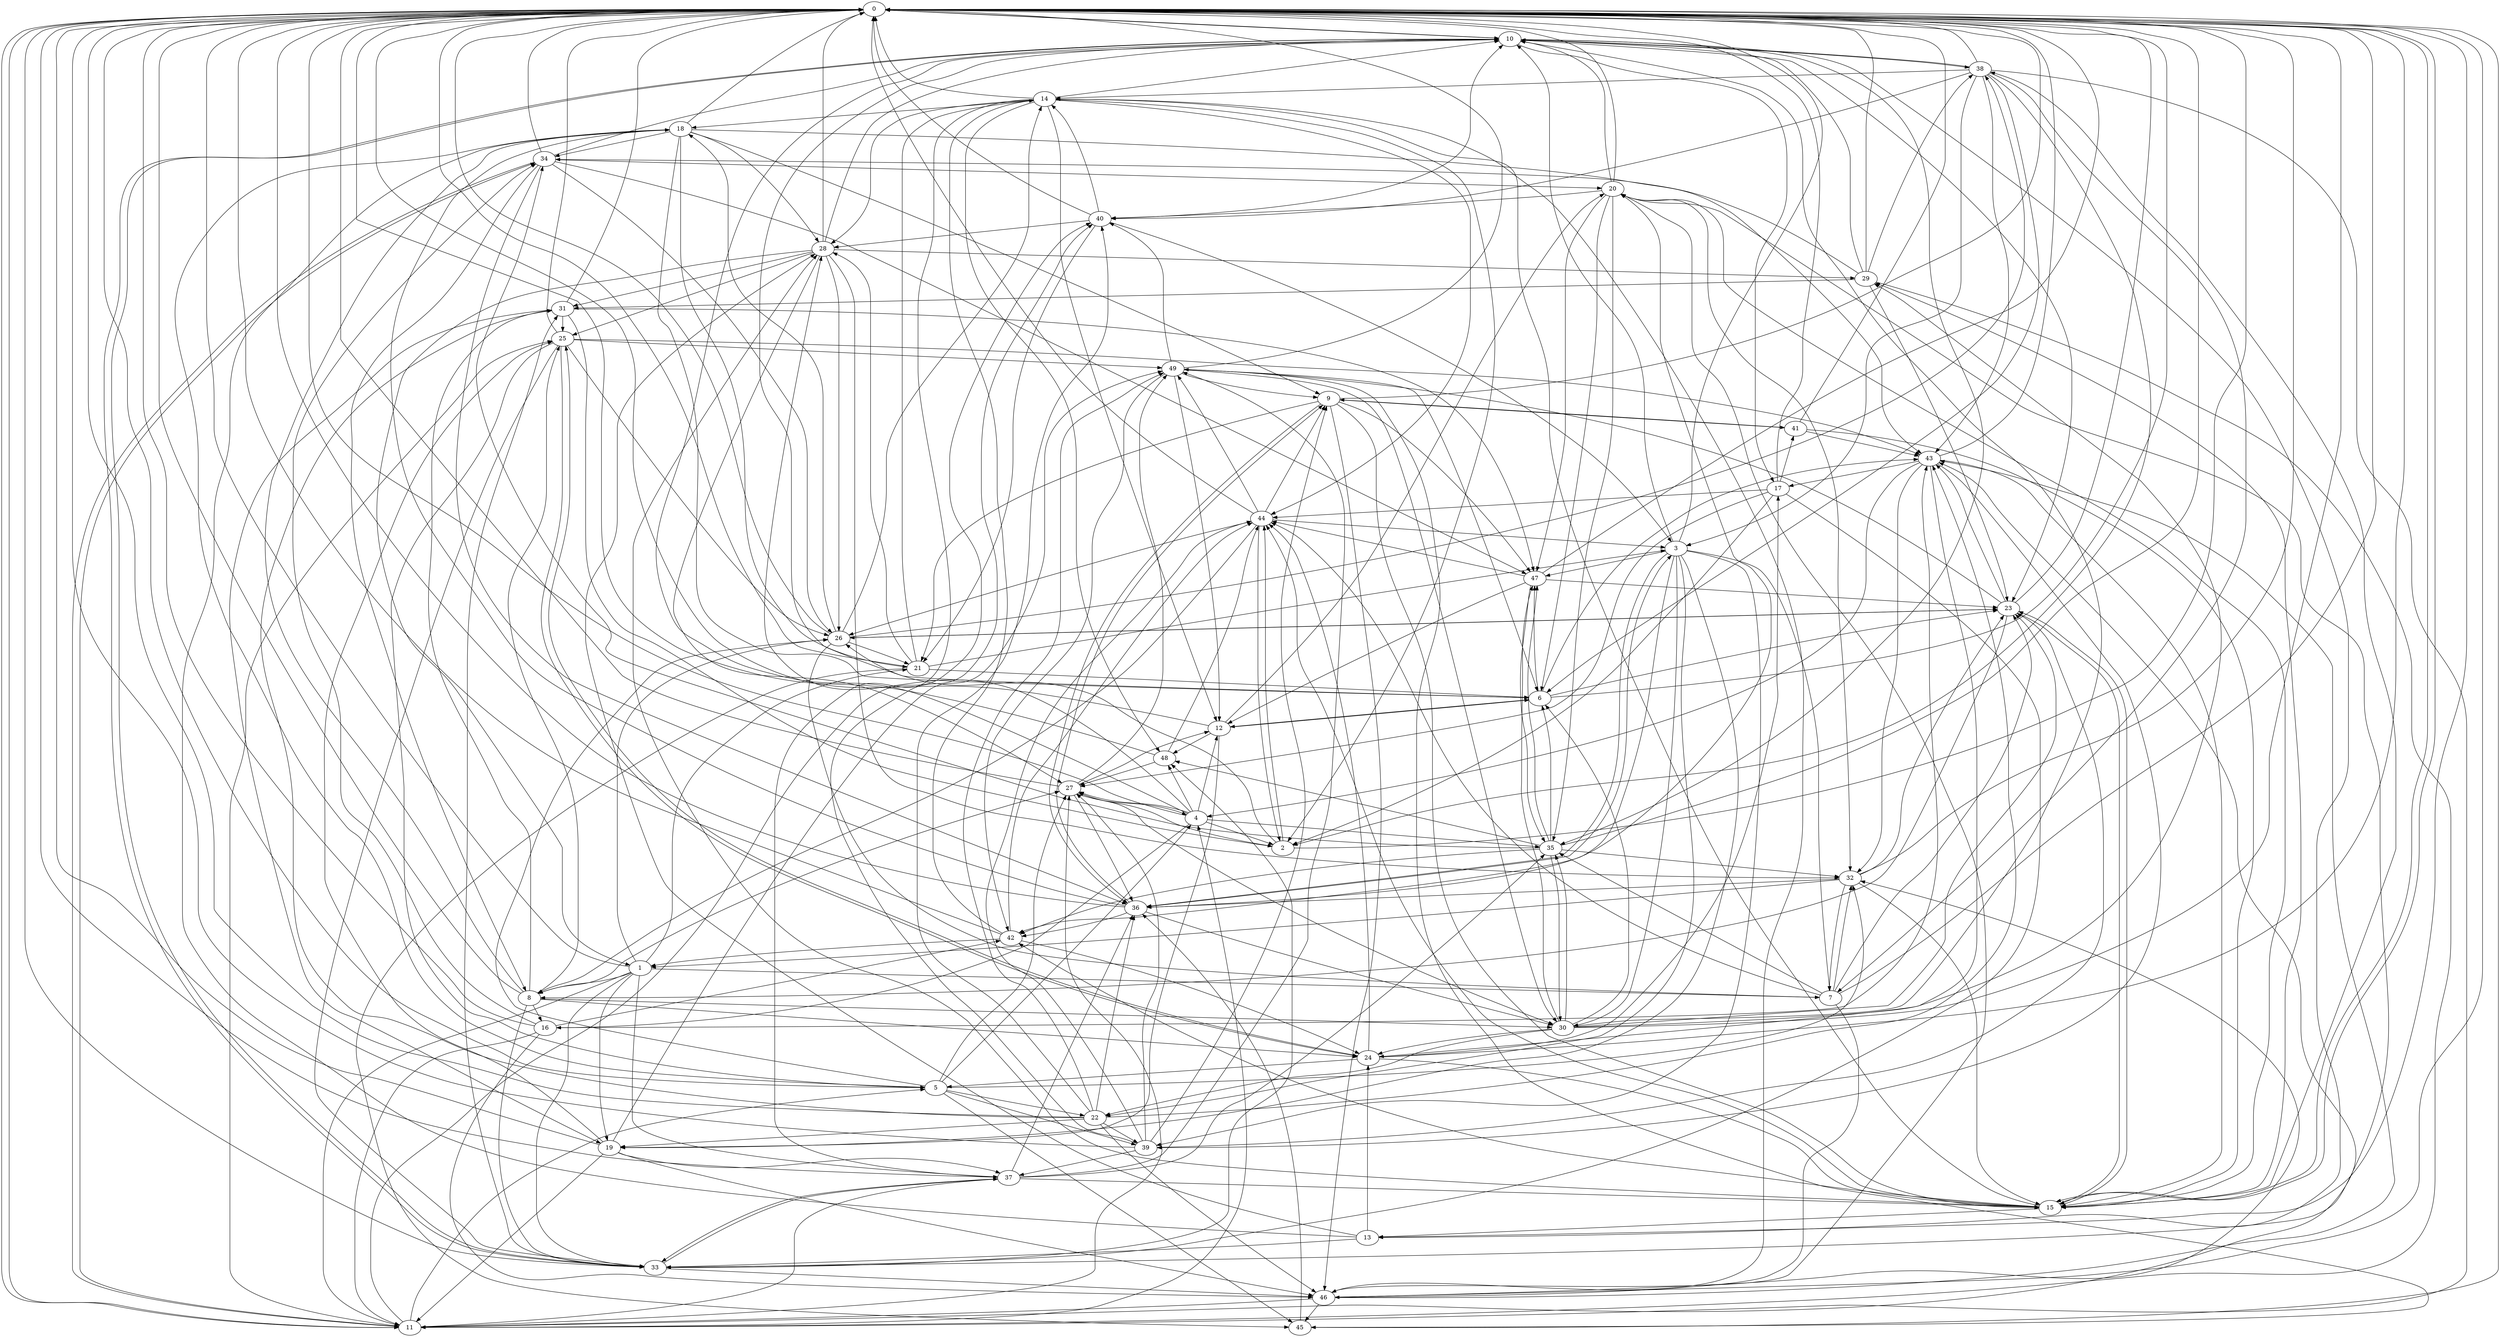 strict digraph "" {
	0	 [component_delay=3];
	10	 [component_delay=3];
	0 -> 10	 [wire_delay=1];
	11	 [component_delay=3];
	0 -> 11	 [wire_delay=1];
	15	 [component_delay=3];
	0 -> 15	 [wire_delay=1];
	1	 [component_delay=3];
	1 -> 0	 [wire_delay=1];
	7	 [component_delay=3];
	1 -> 7	 [wire_delay=1];
	8	 [component_delay=3];
	1 -> 8	 [wire_delay=1];
	1 -> 11	 [wire_delay=1];
	19	 [component_delay=3];
	1 -> 19	 [wire_delay=1];
	21	 [component_delay=3];
	1 -> 21	 [wire_delay=1];
	26	 [component_delay=3];
	1 -> 26	 [wire_delay=1];
	33	 [component_delay=3];
	1 -> 33	 [wire_delay=1];
	37	 [component_delay=3];
	1 -> 37	 [wire_delay=1];
	2	 [component_delay=3];
	2 -> 0	 [wire_delay=1];
	2 -> 26	 [wire_delay=1];
	27	 [component_delay=3];
	2 -> 27	 [wire_delay=1];
	44	 [component_delay=3];
	2 -> 44	 [wire_delay=1];
	3	 [component_delay=3];
	3 -> 0	 [wire_delay=1];
	3 -> 7	 [wire_delay=1];
	3 -> 10	 [wire_delay=1];
	3 -> 19	 [wire_delay=1];
	22	 [component_delay=3];
	3 -> 22	 [wire_delay=1];
	30	 [component_delay=3];
	3 -> 30	 [wire_delay=1];
	36	 [component_delay=3];
	3 -> 36	 [wire_delay=1];
	39	 [component_delay=3];
	3 -> 39	 [wire_delay=1];
	42	 [component_delay=3];
	3 -> 42	 [wire_delay=1];
	47	 [component_delay=3];
	3 -> 47	 [wire_delay=1];
	4	 [component_delay=3];
	4 -> 0	 [wire_delay=1];
	4 -> 2	 [wire_delay=1];
	4 -> 10	 [wire_delay=1];
	12	 [component_delay=3];
	4 -> 12	 [wire_delay=1];
	16	 [component_delay=3];
	4 -> 16	 [wire_delay=1];
	4 -> 27	 [wire_delay=1];
	28	 [component_delay=3];
	4 -> 28	 [wire_delay=1];
	35	 [component_delay=3];
	4 -> 35	 [wire_delay=1];
	48	 [component_delay=3];
	4 -> 48	 [wire_delay=1];
	5	 [component_delay=3];
	5 -> 0	 [wire_delay=1];
	5 -> 4	 [wire_delay=1];
	5 -> 22	 [wire_delay=1];
	5 -> 26	 [wire_delay=1];
	5 -> 27	 [wire_delay=1];
	32	 [component_delay=3];
	5 -> 32	 [wire_delay=1];
	5 -> 39	 [wire_delay=1];
	45	 [component_delay=3];
	5 -> 45	 [wire_delay=1];
	6	 [component_delay=3];
	6 -> 0	 [wire_delay=1];
	6 -> 12	 [wire_delay=1];
	23	 [component_delay=3];
	6 -> 23	 [wire_delay=1];
	43	 [component_delay=3];
	6 -> 43	 [wire_delay=1];
	6 -> 47	 [wire_delay=1];
	7 -> 0	 [wire_delay=1];
	7 -> 23	 [wire_delay=1];
	7 -> 32	 [wire_delay=1];
	7 -> 35	 [wire_delay=1];
	7 -> 44	 [wire_delay=1];
	46	 [component_delay=3];
	7 -> 46	 [wire_delay=1];
	8 -> 0	 [wire_delay=1];
	8 -> 16	 [wire_delay=1];
	18	 [component_delay=3];
	8 -> 18	 [wire_delay=1];
	24	 [component_delay=3];
	8 -> 24	 [wire_delay=1];
	25	 [component_delay=3];
	8 -> 25	 [wire_delay=1];
	8 -> 27	 [wire_delay=1];
	8 -> 30	 [wire_delay=1];
	31	 [component_delay=3];
	8 -> 31	 [wire_delay=1];
	8 -> 33	 [wire_delay=1];
	9	 [component_delay=3];
	9 -> 0	 [wire_delay=1];
	9 -> 15	 [wire_delay=1];
	9 -> 21	 [wire_delay=1];
	9 -> 36	 [wire_delay=1];
	41	 [component_delay=3];
	9 -> 41	 [wire_delay=1];
	9 -> 46	 [wire_delay=1];
	9 -> 47	 [wire_delay=1];
	10 -> 0	 [wire_delay=1];
	10 -> 6	 [wire_delay=1];
	13	 [component_delay=3];
	10 -> 13	 [wire_delay=1];
	17	 [component_delay=3];
	10 -> 17	 [wire_delay=1];
	10 -> 23	 [wire_delay=1];
	10 -> 33	 [wire_delay=1];
	10 -> 35	 [wire_delay=1];
	38	 [component_delay=3];
	10 -> 38	 [wire_delay=1];
	11 -> 0	 [wire_delay=1];
	11 -> 4	 [wire_delay=1];
	11 -> 5	 [wire_delay=1];
	11 -> 25	 [wire_delay=1];
	11 -> 27	 [wire_delay=1];
	34	 [component_delay=3];
	11 -> 34	 [wire_delay=1];
	11 -> 37	 [wire_delay=1];
	40	 [component_delay=3];
	11 -> 40	 [wire_delay=1];
	11 -> 43	 [wire_delay=1];
	12 -> 0	 [wire_delay=1];
	12 -> 6	 [wire_delay=1];
	12 -> 19	 [wire_delay=1];
	20	 [component_delay=3];
	12 -> 20	 [wire_delay=1];
	12 -> 48	 [wire_delay=1];
	13 -> 0	 [wire_delay=1];
	13 -> 18	 [wire_delay=1];
	13 -> 24	 [wire_delay=1];
	13 -> 28	 [wire_delay=1];
	13 -> 33	 [wire_delay=1];
	14	 [component_delay=3];
	14 -> 0	 [wire_delay=1];
	14 -> 2	 [wire_delay=1];
	14 -> 10	 [wire_delay=1];
	14 -> 12	 [wire_delay=1];
	14 -> 18	 [wire_delay=1];
	14 -> 28	 [wire_delay=1];
	14 -> 37	 [wire_delay=1];
	14 -> 44	 [wire_delay=1];
	14 -> 46	 [wire_delay=1];
	14 -> 48	 [wire_delay=1];
	15 -> 0	 [wire_delay=1];
	15 -> 13	 [wire_delay=1];
	15 -> 14	 [wire_delay=1];
	15 -> 23	 [wire_delay=1];
	15 -> 28	 [wire_delay=1];
	29	 [component_delay=3];
	15 -> 29	 [wire_delay=1];
	15 -> 38	 [wire_delay=1];
	15 -> 42	 [wire_delay=1];
	15 -> 44	 [wire_delay=1];
	16 -> 0	 [wire_delay=1];
	16 -> 11	 [wire_delay=1];
	16 -> 34	 [wire_delay=1];
	16 -> 42	 [wire_delay=1];
	16 -> 43	 [wire_delay=1];
	16 -> 46	 [wire_delay=1];
	17 -> 0	 [wire_delay=1];
	17 -> 2	 [wire_delay=1];
	17 -> 27	 [wire_delay=1];
	17 -> 33	 [wire_delay=1];
	17 -> 41	 [wire_delay=1];
	17 -> 44	 [wire_delay=1];
	18 -> 0	 [wire_delay=1];
	18 -> 5	 [wire_delay=1];
	18 -> 6	 [wire_delay=1];
	18 -> 9	 [wire_delay=1];
	18 -> 21	 [wire_delay=1];
	18 -> 28	 [wire_delay=1];
	18 -> 34	 [wire_delay=1];
	18 -> 43	 [wire_delay=1];
	19 -> 0	 [wire_delay=1];
	19 -> 11	 [wire_delay=1];
	19 -> 25	 [wire_delay=1];
	19 -> 37	 [wire_delay=1];
	19 -> 46	 [wire_delay=1];
	49	 [component_delay=3];
	19 -> 49	 [wire_delay=1];
	20 -> 0	 [wire_delay=1];
	20 -> 6	 [wire_delay=1];
	20 -> 10	 [wire_delay=1];
	20 -> 15	 [wire_delay=1];
	20 -> 32	 [wire_delay=1];
	20 -> 33	 [wire_delay=1];
	20 -> 35	 [wire_delay=1];
	20 -> 40	 [wire_delay=1];
	20 -> 47	 [wire_delay=1];
	21 -> 0	 [wire_delay=1];
	21 -> 3	 [wire_delay=1];
	21 -> 6	 [wire_delay=1];
	21 -> 14	 [wire_delay=1];
	21 -> 28	 [wire_delay=1];
	21 -> 45	 [wire_delay=1];
	22 -> 0	 [wire_delay=1];
	22 -> 19	 [wire_delay=1];
	22 -> 31	 [wire_delay=1];
	22 -> 36	 [wire_delay=1];
	22 -> 39	 [wire_delay=1];
	22 -> 40	 [wire_delay=1];
	22 -> 43	 [wire_delay=1];
	22 -> 46	 [wire_delay=1];
	22 -> 49	 [wire_delay=1];
	23 -> 0	 [wire_delay=1];
	23 -> 8	 [wire_delay=1];
	23 -> 15	 [wire_delay=1];
	23 -> 26	 [wire_delay=1];
	23 -> 43	 [wire_delay=1];
	23 -> 49	 [wire_delay=1];
	24 -> 0	 [wire_delay=1];
	24 -> 5	 [wire_delay=1];
	24 -> 15	 [wire_delay=1];
	24 -> 17	 [wire_delay=1];
	24 -> 25	 [wire_delay=1];
	24 -> 44	 [wire_delay=1];
	25 -> 0	 [wire_delay=1];
	25 -> 5	 [wire_delay=1];
	25 -> 24	 [wire_delay=1];
	25 -> 26	 [wire_delay=1];
	25 -> 33	 [wire_delay=1];
	25 -> 43	 [wire_delay=1];
	25 -> 49	 [wire_delay=1];
	26 -> 0	 [wire_delay=1];
	26 -> 7	 [wire_delay=1];
	26 -> 14	 [wire_delay=1];
	26 -> 18	 [wire_delay=1];
	26 -> 21	 [wire_delay=1];
	26 -> 23	 [wire_delay=1];
	26 -> 38	 [wire_delay=1];
	27 -> 0	 [wire_delay=1];
	27 -> 4	 [wire_delay=1];
	27 -> 12	 [wire_delay=1];
	27 -> 30	 [wire_delay=1];
	27 -> 36	 [wire_delay=1];
	27 -> 49	 [wire_delay=1];
	28 -> 0	 [wire_delay=1];
	28 -> 1	 [wire_delay=1];
	28 -> 10	 [wire_delay=1];
	28 -> 25	 [wire_delay=1];
	28 -> 26	 [wire_delay=1];
	28 -> 27	 [wire_delay=1];
	28 -> 29	 [wire_delay=1];
	28 -> 31	 [wire_delay=1];
	28 -> 32	 [wire_delay=1];
	29 -> 0	 [wire_delay=1];
	29 -> 10	 [wire_delay=1];
	29 -> 11	 [wire_delay=1];
	29 -> 23	 [wire_delay=1];
	29 -> 31	 [wire_delay=1];
	29 -> 34	 [wire_delay=1];
	29 -> 38	 [wire_delay=1];
	30 -> 0	 [wire_delay=1];
	30 -> 6	 [wire_delay=1];
	30 -> 10	 [wire_delay=1];
	30 -> 22	 [wire_delay=1];
	30 -> 23	 [wire_delay=1];
	30 -> 24	 [wire_delay=1];
	30 -> 29	 [wire_delay=1];
	30 -> 35	 [wire_delay=1];
	30 -> 47	 [wire_delay=1];
	31 -> 0	 [wire_delay=1];
	31 -> 2	 [wire_delay=1];
	31 -> 19	 [wire_delay=1];
	31 -> 25	 [wire_delay=1];
	31 -> 47	 [wire_delay=1];
	32 -> 0	 [wire_delay=1];
	32 -> 1	 [wire_delay=1];
	32 -> 7	 [wire_delay=1];
	32 -> 15	 [wire_delay=1];
	32 -> 23	 [wire_delay=1];
	32 -> 36	 [wire_delay=1];
	33 -> 0	 [wire_delay=1];
	33 -> 10	 [wire_delay=1];
	33 -> 31	 [wire_delay=1];
	33 -> 37	 [wire_delay=1];
	33 -> 46	 [wire_delay=1];
	33 -> 48	 [wire_delay=1];
	34 -> 0	 [wire_delay=1];
	34 -> 8	 [wire_delay=1];
	34 -> 10	 [wire_delay=1];
	34 -> 11	 [wire_delay=1];
	34 -> 20	 [wire_delay=1];
	34 -> 26	 [wire_delay=1];
	34 -> 36	 [wire_delay=1];
	34 -> 47	 [wire_delay=1];
	35 -> 0	 [wire_delay=1];
	35 -> 6	 [wire_delay=1];
	35 -> 30	 [wire_delay=1];
	35 -> 32	 [wire_delay=1];
	35 -> 34	 [wire_delay=1];
	35 -> 42	 [wire_delay=1];
	35 -> 47	 [wire_delay=1];
	35 -> 48	 [wire_delay=1];
	36 -> 0	 [wire_delay=1];
	36 -> 3	 [wire_delay=1];
	36 -> 9	 [wire_delay=1];
	36 -> 18	 [wire_delay=1];
	36 -> 20	 [wire_delay=1];
	36 -> 30	 [wire_delay=1];
	36 -> 42	 [wire_delay=1];
	37 -> 0	 [wire_delay=1];
	37 -> 15	 [wire_delay=1];
	37 -> 33	 [wire_delay=1];
	37 -> 35	 [wire_delay=1];
	37 -> 36	 [wire_delay=1];
	37 -> 49	 [wire_delay=1];
	38 -> 0	 [wire_delay=1];
	38 -> 2	 [wire_delay=1];
	38 -> 3	 [wire_delay=1];
	38 -> 6	 [wire_delay=1];
	38 -> 7	 [wire_delay=1];
	38 -> 10	 [wire_delay=1];
	38 -> 11	 [wire_delay=1];
	38 -> 14	 [wire_delay=1];
	38 -> 40	 [wire_delay=1];
	38 -> 43	 [wire_delay=1];
	39 -> 0	 [wire_delay=1];
	39 -> 9	 [wire_delay=1];
	39 -> 23	 [wire_delay=1];
	39 -> 27	 [wire_delay=1];
	39 -> 37	 [wire_delay=1];
	39 -> 40	 [wire_delay=1];
	39 -> 44	 [wire_delay=1];
	40 -> 0	 [wire_delay=1];
	40 -> 3	 [wire_delay=1];
	40 -> 10	 [wire_delay=1];
	40 -> 14	 [wire_delay=1];
	40 -> 21	 [wire_delay=1];
	40 -> 28	 [wire_delay=1];
	41 -> 0	 [wire_delay=1];
	41 -> 9	 [wire_delay=1];
	41 -> 15	 [wire_delay=1];
	41 -> 43	 [wire_delay=1];
	42 -> 0	 [wire_delay=1];
	42 -> 1	 [wire_delay=1];
	42 -> 14	 [wire_delay=1];
	42 -> 24	 [wire_delay=1];
	42 -> 44	 [wire_delay=1];
	43 -> 0	 [wire_delay=1];
	43 -> 4	 [wire_delay=1];
	43 -> 15	 [wire_delay=1];
	43 -> 17	 [wire_delay=1];
	43 -> 24	 [wire_delay=1];
	43 -> 32	 [wire_delay=1];
	43 -> 39	 [wire_delay=1];
	44 -> 0	 [wire_delay=1];
	44 -> 2	 [wire_delay=1];
	44 -> 3	 [wire_delay=1];
	44 -> 8	 [wire_delay=1];
	44 -> 9	 [wire_delay=1];
	44 -> 26	 [wire_delay=1];
	44 -> 49	 [wire_delay=1];
	45 -> 0	 [wire_delay=1];
	45 -> 36	 [wire_delay=1];
	46 -> 0	 [wire_delay=1];
	46 -> 11	 [wire_delay=1];
	46 -> 20	 [wire_delay=1];
	46 -> 32	 [wire_delay=1];
	46 -> 43	 [wire_delay=1];
	46 -> 45	 [wire_delay=1];
	47 -> 0	 [wire_delay=1];
	47 -> 12	 [wire_delay=1];
	47 -> 23	 [wire_delay=1];
	47 -> 35	 [wire_delay=1];
	47 -> 44	 [wire_delay=1];
	48 -> 0	 [wire_delay=1];
	48 -> 27	 [wire_delay=1];
	48 -> 44	 [wire_delay=1];
	49 -> 0	 [wire_delay=1];
	49 -> 6	 [wire_delay=1];
	49 -> 9	 [wire_delay=1];
	49 -> 12	 [wire_delay=1];
	49 -> 30	 [wire_delay=1];
	49 -> 40	 [wire_delay=1];
	49 -> 42	 [wire_delay=1];
	49 -> 45	 [wire_delay=1];
}
